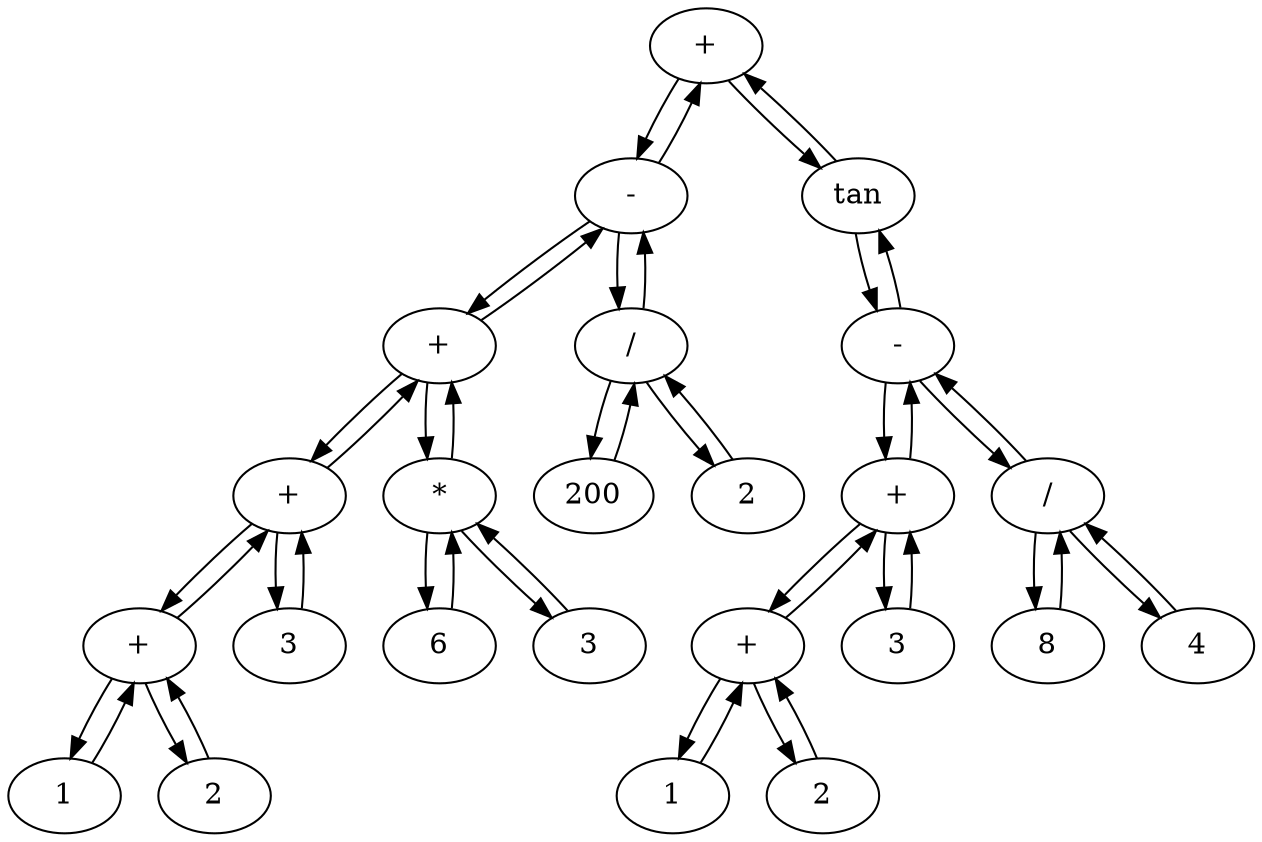digraph first2{
    1[label="+"];
    2[label="-"];
    3[label="+"];
    4[label="+"];
    5[label="+"];
    6[label="1"];
    7[label="2"];
    8[label="3"];
    9[label="*"];
    10[label="6"];
    11[label="3"];
    12[label="/"];
    13[label="200"];
    14[label="2"];
    15[label="tan"];
    16[label="-"];
    17[label="+"];
    18[label="+"];
    19[label="1"];
    20[label="2"];
    21[label="3"];
    22[label="/"];
    23[label="8"];
    24[label="4"];

    5->6;
    6->5;
    5->7;
    7->5;
    4->5;
    5->4;
    4->8;
    8->4;
    3->4;
    4->3;
    9->10;
    10->9;
    9->11;
    11->9;
    3->9;
    9->3;
    2->3;
    3->2;
    12->13;
    13->12;
    12->14;
    14->12;
    2->12;
    12->2;
    1->2;
    2->1;
    18->19;
    19->18;
    18->20;
    20->18;
    17->18;
    18->17;
    17->21;
    21->17;
    16->17;
    17->16;
    22->23;
    23->22;
    22->24;
    24->22;
    16->22;
    22->16;
    15->16;
    16->15;
    1->15;
    15->1;
}